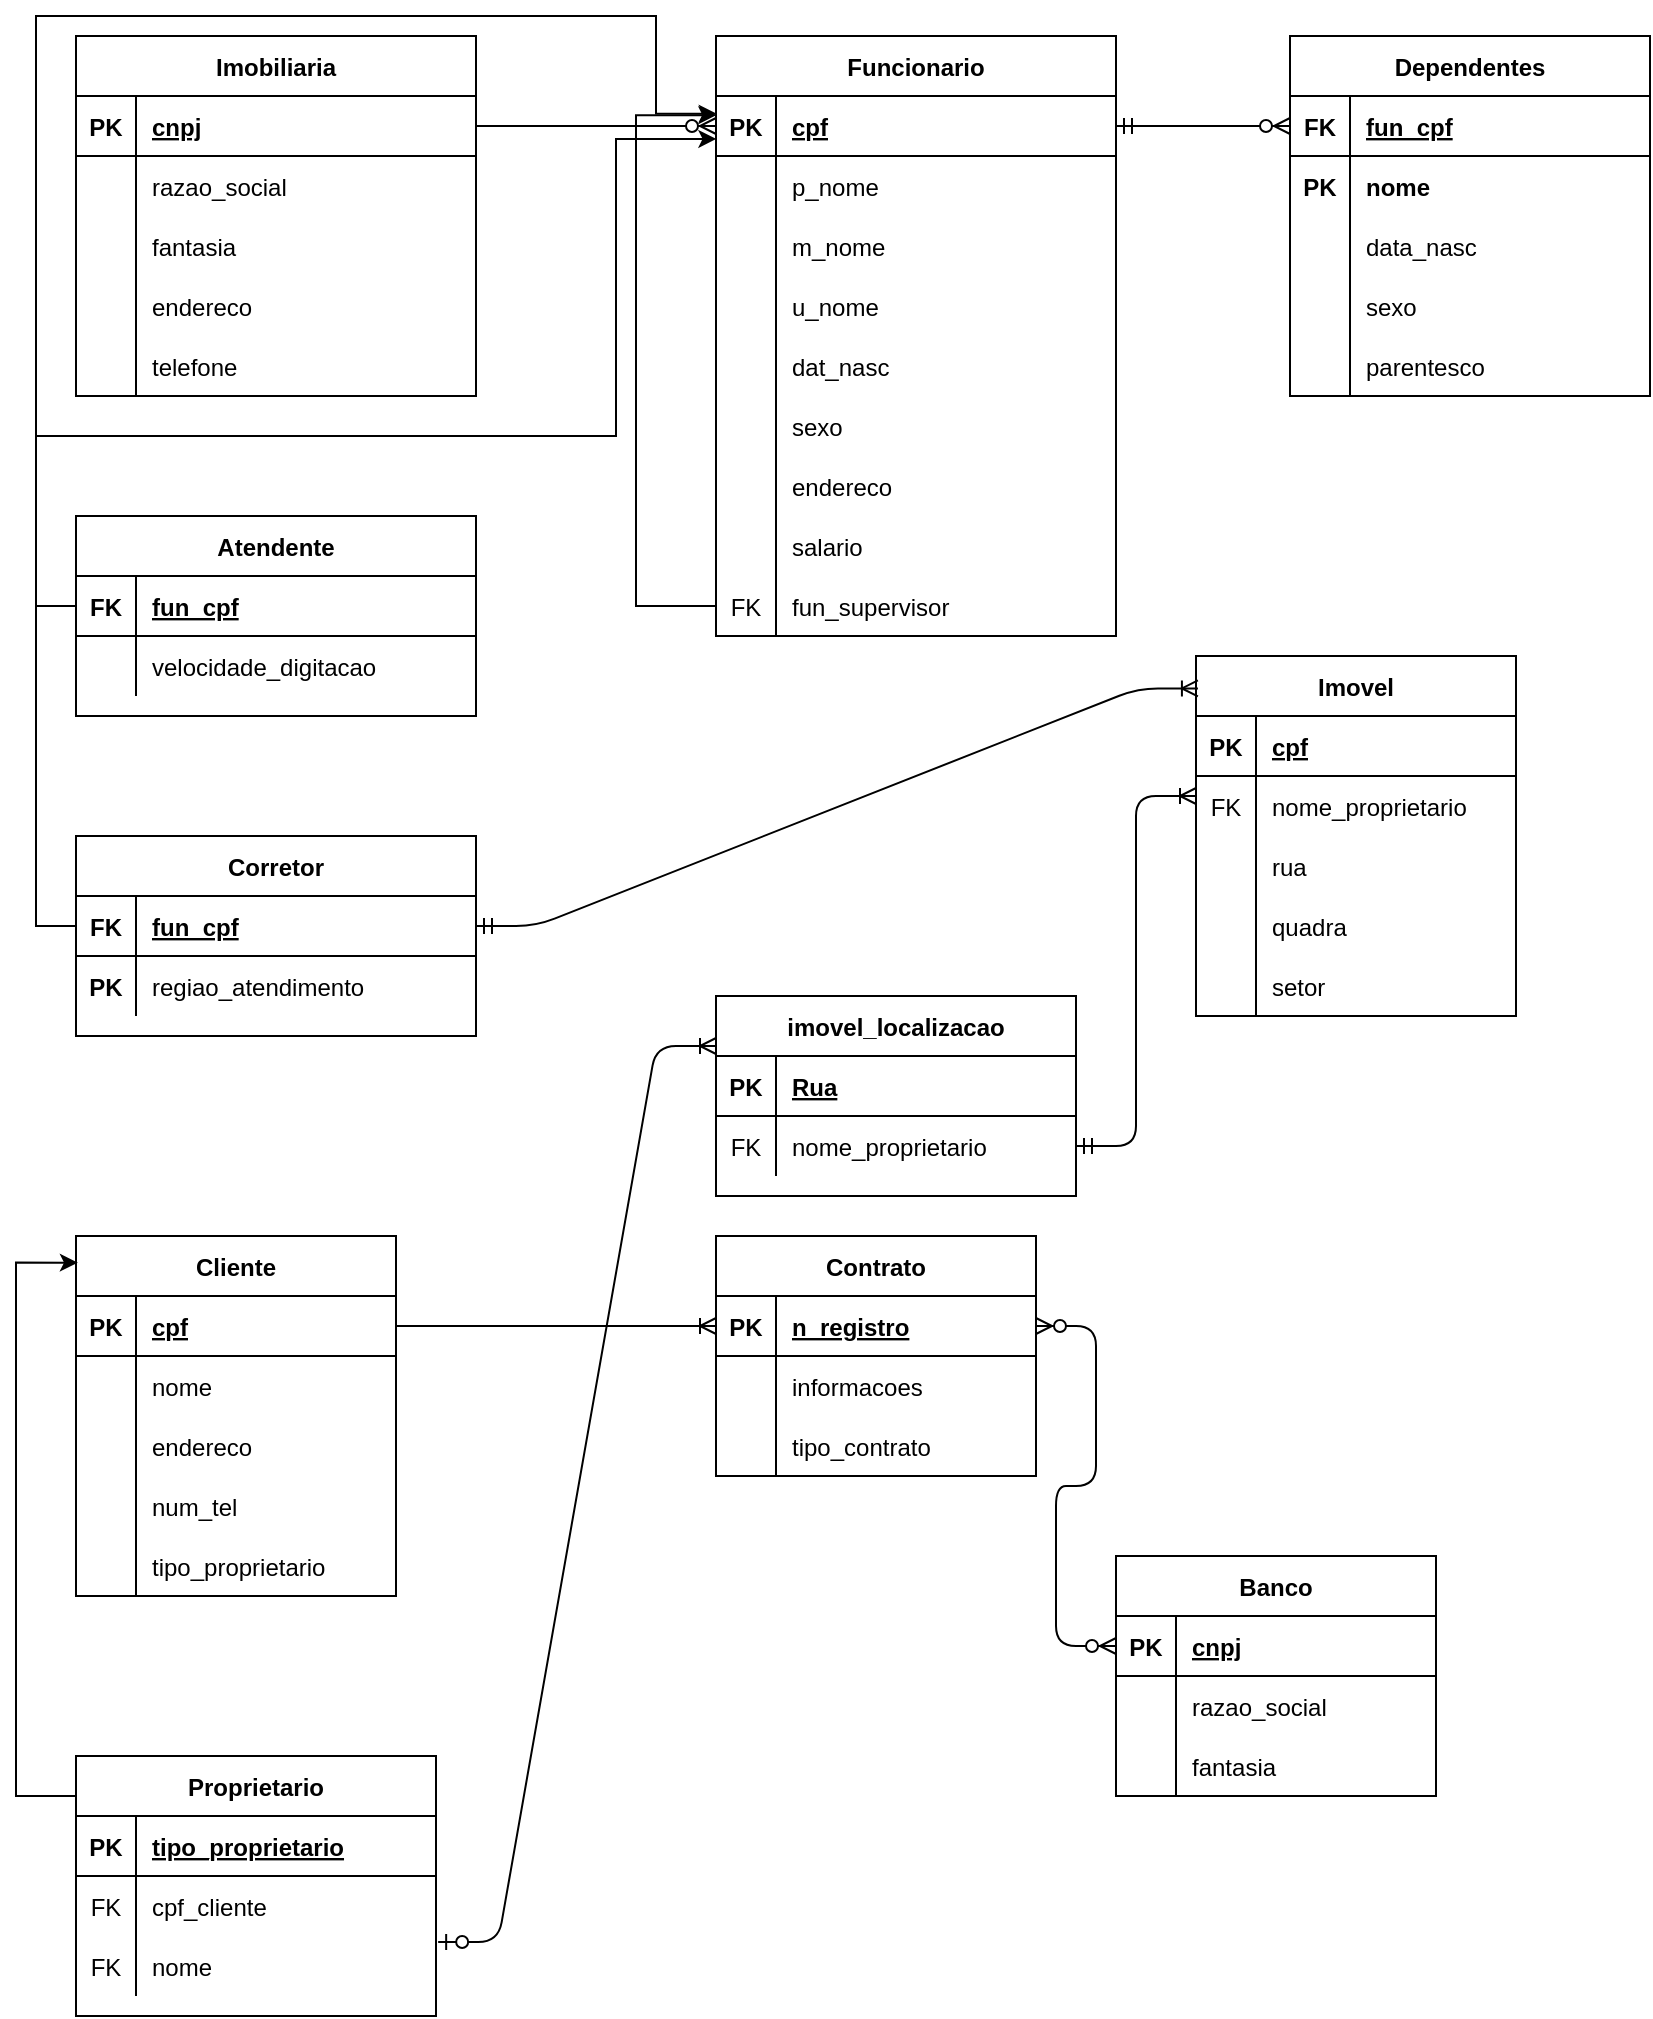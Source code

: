 <mxfile version="13.8.9" type="github">
  <diagram id="jHoQREW-Rwj7mfZAR1TO" name="Page-1">
    <mxGraphModel dx="2072" dy="970" grid="1" gridSize="10" guides="1" tooltips="1" connect="1" arrows="1" fold="1" page="1" pageScale="1" pageWidth="827" pageHeight="1169" math="0" shadow="0">
      <root>
        <mxCell id="0" />
        <mxCell id="1" parent="0" />
        <mxCell id="UJXTose2h4jkovbLVxWG-283" value="" style="edgeStyle=entityRelationEdgeStyle;fontSize=12;html=1;endArrow=ERoneToMany;startArrow=ERmandOne;exitX=1;exitY=0.75;exitDx=0;exitDy=0;" edge="1" parent="1" source="UJXTose2h4jkovbLVxWG-252">
          <mxGeometry width="100" height="100" relative="1" as="geometry">
            <mxPoint x="570" y="650" as="sourcePoint" />
            <mxPoint x="600" y="420" as="targetPoint" />
          </mxGeometry>
        </mxCell>
        <mxCell id="UJXTose2h4jkovbLVxWG-1" value="Imobiliaria" style="shape=table;startSize=30;container=1;collapsible=1;childLayout=tableLayout;fixedRows=1;rowLines=0;fontStyle=1;align=center;resizeLast=1;" vertex="1" parent="1">
          <mxGeometry x="40" y="40" width="200" height="180" as="geometry" />
        </mxCell>
        <mxCell id="UJXTose2h4jkovbLVxWG-2" value="" style="shape=partialRectangle;collapsible=0;dropTarget=0;pointerEvents=0;fillColor=none;top=0;left=0;bottom=1;right=0;points=[[0,0.5],[1,0.5]];portConstraint=eastwest;" vertex="1" parent="UJXTose2h4jkovbLVxWG-1">
          <mxGeometry y="30" width="200" height="30" as="geometry" />
        </mxCell>
        <mxCell id="UJXTose2h4jkovbLVxWG-3" value="PK" style="shape=partialRectangle;connectable=0;fillColor=none;top=0;left=0;bottom=0;right=0;fontStyle=1;overflow=hidden;" vertex="1" parent="UJXTose2h4jkovbLVxWG-2">
          <mxGeometry width="30" height="30" as="geometry" />
        </mxCell>
        <mxCell id="UJXTose2h4jkovbLVxWG-4" value="cnpj" style="shape=partialRectangle;connectable=0;fillColor=none;top=0;left=0;bottom=0;right=0;align=left;spacingLeft=6;fontStyle=5;overflow=hidden;" vertex="1" parent="UJXTose2h4jkovbLVxWG-2">
          <mxGeometry x="30" width="170" height="30" as="geometry" />
        </mxCell>
        <mxCell id="UJXTose2h4jkovbLVxWG-5" value="" style="shape=partialRectangle;collapsible=0;dropTarget=0;pointerEvents=0;fillColor=none;top=0;left=0;bottom=0;right=0;points=[[0,0.5],[1,0.5]];portConstraint=eastwest;" vertex="1" parent="UJXTose2h4jkovbLVxWG-1">
          <mxGeometry y="60" width="200" height="30" as="geometry" />
        </mxCell>
        <mxCell id="UJXTose2h4jkovbLVxWG-6" value="" style="shape=partialRectangle;connectable=0;fillColor=none;top=0;left=0;bottom=0;right=0;editable=1;overflow=hidden;" vertex="1" parent="UJXTose2h4jkovbLVxWG-5">
          <mxGeometry width="30" height="30" as="geometry" />
        </mxCell>
        <mxCell id="UJXTose2h4jkovbLVxWG-7" value="razao_social" style="shape=partialRectangle;connectable=0;fillColor=none;top=0;left=0;bottom=0;right=0;align=left;spacingLeft=6;overflow=hidden;" vertex="1" parent="UJXTose2h4jkovbLVxWG-5">
          <mxGeometry x="30" width="170" height="30" as="geometry" />
        </mxCell>
        <mxCell id="UJXTose2h4jkovbLVxWG-8" value="" style="shape=partialRectangle;collapsible=0;dropTarget=0;pointerEvents=0;fillColor=none;top=0;left=0;bottom=0;right=0;points=[[0,0.5],[1,0.5]];portConstraint=eastwest;" vertex="1" parent="UJXTose2h4jkovbLVxWG-1">
          <mxGeometry y="90" width="200" height="30" as="geometry" />
        </mxCell>
        <mxCell id="UJXTose2h4jkovbLVxWG-9" value="" style="shape=partialRectangle;connectable=0;fillColor=none;top=0;left=0;bottom=0;right=0;editable=1;overflow=hidden;" vertex="1" parent="UJXTose2h4jkovbLVxWG-8">
          <mxGeometry width="30" height="30" as="geometry" />
        </mxCell>
        <mxCell id="UJXTose2h4jkovbLVxWG-10" value="fantasia" style="shape=partialRectangle;connectable=0;fillColor=none;top=0;left=0;bottom=0;right=0;align=left;spacingLeft=6;overflow=hidden;" vertex="1" parent="UJXTose2h4jkovbLVxWG-8">
          <mxGeometry x="30" width="170" height="30" as="geometry" />
        </mxCell>
        <mxCell id="UJXTose2h4jkovbLVxWG-11" value="" style="shape=partialRectangle;collapsible=0;dropTarget=0;pointerEvents=0;fillColor=none;top=0;left=0;bottom=0;right=0;points=[[0,0.5],[1,0.5]];portConstraint=eastwest;" vertex="1" parent="UJXTose2h4jkovbLVxWG-1">
          <mxGeometry y="120" width="200" height="30" as="geometry" />
        </mxCell>
        <mxCell id="UJXTose2h4jkovbLVxWG-12" value="" style="shape=partialRectangle;connectable=0;fillColor=none;top=0;left=0;bottom=0;right=0;editable=1;overflow=hidden;" vertex="1" parent="UJXTose2h4jkovbLVxWG-11">
          <mxGeometry width="30" height="30" as="geometry" />
        </mxCell>
        <mxCell id="UJXTose2h4jkovbLVxWG-13" value="endereco" style="shape=partialRectangle;connectable=0;fillColor=none;top=0;left=0;bottom=0;right=0;align=left;spacingLeft=6;overflow=hidden;" vertex="1" parent="UJXTose2h4jkovbLVxWG-11">
          <mxGeometry x="30" width="170" height="30" as="geometry" />
        </mxCell>
        <mxCell id="UJXTose2h4jkovbLVxWG-15" value="" style="shape=partialRectangle;collapsible=0;dropTarget=0;pointerEvents=0;fillColor=none;top=0;left=0;bottom=0;right=0;points=[[0,0.5],[1,0.5]];portConstraint=eastwest;" vertex="1" parent="UJXTose2h4jkovbLVxWG-1">
          <mxGeometry y="150" width="200" height="30" as="geometry" />
        </mxCell>
        <mxCell id="UJXTose2h4jkovbLVxWG-16" value="" style="shape=partialRectangle;connectable=0;fillColor=none;top=0;left=0;bottom=0;right=0;editable=1;overflow=hidden;" vertex="1" parent="UJXTose2h4jkovbLVxWG-15">
          <mxGeometry width="30" height="30" as="geometry" />
        </mxCell>
        <mxCell id="UJXTose2h4jkovbLVxWG-17" value="telefone" style="shape=partialRectangle;connectable=0;fillColor=none;top=0;left=0;bottom=0;right=0;align=left;spacingLeft=6;overflow=hidden;" vertex="1" parent="UJXTose2h4jkovbLVxWG-15">
          <mxGeometry x="30" width="170" height="30" as="geometry" />
        </mxCell>
        <mxCell id="UJXTose2h4jkovbLVxWG-18" value="Funcionario" style="shape=table;startSize=30;container=1;collapsible=1;childLayout=tableLayout;fixedRows=1;rowLines=0;fontStyle=1;align=center;resizeLast=1;" vertex="1" parent="1">
          <mxGeometry x="360" y="40" width="200" height="300" as="geometry" />
        </mxCell>
        <mxCell id="UJXTose2h4jkovbLVxWG-19" value="" style="shape=partialRectangle;collapsible=0;dropTarget=0;pointerEvents=0;fillColor=none;top=0;left=0;bottom=1;right=0;points=[[0,0.5],[1,0.5]];portConstraint=eastwest;" vertex="1" parent="UJXTose2h4jkovbLVxWG-18">
          <mxGeometry y="30" width="200" height="30" as="geometry" />
        </mxCell>
        <mxCell id="UJXTose2h4jkovbLVxWG-20" value="PK" style="shape=partialRectangle;connectable=0;fillColor=none;top=0;left=0;bottom=0;right=0;fontStyle=1;overflow=hidden;" vertex="1" parent="UJXTose2h4jkovbLVxWG-19">
          <mxGeometry width="30" height="30" as="geometry" />
        </mxCell>
        <mxCell id="UJXTose2h4jkovbLVxWG-21" value="cpf" style="shape=partialRectangle;connectable=0;fillColor=none;top=0;left=0;bottom=0;right=0;align=left;spacingLeft=6;fontStyle=5;overflow=hidden;" vertex="1" parent="UJXTose2h4jkovbLVxWG-19">
          <mxGeometry x="30" width="170" height="30" as="geometry" />
        </mxCell>
        <mxCell id="UJXTose2h4jkovbLVxWG-22" value="" style="shape=partialRectangle;collapsible=0;dropTarget=0;pointerEvents=0;fillColor=none;top=0;left=0;bottom=0;right=0;points=[[0,0.5],[1,0.5]];portConstraint=eastwest;" vertex="1" parent="UJXTose2h4jkovbLVxWG-18">
          <mxGeometry y="60" width="200" height="30" as="geometry" />
        </mxCell>
        <mxCell id="UJXTose2h4jkovbLVxWG-23" value="" style="shape=partialRectangle;connectable=0;fillColor=none;top=0;left=0;bottom=0;right=0;editable=1;overflow=hidden;" vertex="1" parent="UJXTose2h4jkovbLVxWG-22">
          <mxGeometry width="30" height="30" as="geometry" />
        </mxCell>
        <mxCell id="UJXTose2h4jkovbLVxWG-24" value="p_nome" style="shape=partialRectangle;connectable=0;fillColor=none;top=0;left=0;bottom=0;right=0;align=left;spacingLeft=6;overflow=hidden;" vertex="1" parent="UJXTose2h4jkovbLVxWG-22">
          <mxGeometry x="30" width="170" height="30" as="geometry" />
        </mxCell>
        <mxCell id="UJXTose2h4jkovbLVxWG-25" value="" style="shape=partialRectangle;collapsible=0;dropTarget=0;pointerEvents=0;fillColor=none;top=0;left=0;bottom=0;right=0;points=[[0,0.5],[1,0.5]];portConstraint=eastwest;" vertex="1" parent="UJXTose2h4jkovbLVxWG-18">
          <mxGeometry y="90" width="200" height="30" as="geometry" />
        </mxCell>
        <mxCell id="UJXTose2h4jkovbLVxWG-26" value="" style="shape=partialRectangle;connectable=0;fillColor=none;top=0;left=0;bottom=0;right=0;editable=1;overflow=hidden;" vertex="1" parent="UJXTose2h4jkovbLVxWG-25">
          <mxGeometry width="30" height="30" as="geometry" />
        </mxCell>
        <mxCell id="UJXTose2h4jkovbLVxWG-27" value="m_nome" style="shape=partialRectangle;connectable=0;fillColor=none;top=0;left=0;bottom=0;right=0;align=left;spacingLeft=6;overflow=hidden;" vertex="1" parent="UJXTose2h4jkovbLVxWG-25">
          <mxGeometry x="30" width="170" height="30" as="geometry" />
        </mxCell>
        <mxCell id="UJXTose2h4jkovbLVxWG-28" value="" style="shape=partialRectangle;collapsible=0;dropTarget=0;pointerEvents=0;fillColor=none;top=0;left=0;bottom=0;right=0;points=[[0,0.5],[1,0.5]];portConstraint=eastwest;" vertex="1" parent="UJXTose2h4jkovbLVxWG-18">
          <mxGeometry y="120" width="200" height="30" as="geometry" />
        </mxCell>
        <mxCell id="UJXTose2h4jkovbLVxWG-29" value="" style="shape=partialRectangle;connectable=0;fillColor=none;top=0;left=0;bottom=0;right=0;editable=1;overflow=hidden;" vertex="1" parent="UJXTose2h4jkovbLVxWG-28">
          <mxGeometry width="30" height="30" as="geometry" />
        </mxCell>
        <mxCell id="UJXTose2h4jkovbLVxWG-30" value="u_nome" style="shape=partialRectangle;connectable=0;fillColor=none;top=0;left=0;bottom=0;right=0;align=left;spacingLeft=6;overflow=hidden;" vertex="1" parent="UJXTose2h4jkovbLVxWG-28">
          <mxGeometry x="30" width="170" height="30" as="geometry" />
        </mxCell>
        <mxCell id="UJXTose2h4jkovbLVxWG-31" value="" style="shape=partialRectangle;collapsible=0;dropTarget=0;pointerEvents=0;fillColor=none;top=0;left=0;bottom=0;right=0;points=[[0,0.5],[1,0.5]];portConstraint=eastwest;" vertex="1" parent="UJXTose2h4jkovbLVxWG-18">
          <mxGeometry y="150" width="200" height="30" as="geometry" />
        </mxCell>
        <mxCell id="UJXTose2h4jkovbLVxWG-32" value="" style="shape=partialRectangle;connectable=0;fillColor=none;top=0;left=0;bottom=0;right=0;editable=1;overflow=hidden;" vertex="1" parent="UJXTose2h4jkovbLVxWG-31">
          <mxGeometry width="30" height="30" as="geometry" />
        </mxCell>
        <mxCell id="UJXTose2h4jkovbLVxWG-33" value="dat_nasc" style="shape=partialRectangle;connectable=0;fillColor=none;top=0;left=0;bottom=0;right=0;align=left;spacingLeft=6;overflow=hidden;" vertex="1" parent="UJXTose2h4jkovbLVxWG-31">
          <mxGeometry x="30" width="170" height="30" as="geometry" />
        </mxCell>
        <mxCell id="UJXTose2h4jkovbLVxWG-34" value="" style="shape=partialRectangle;collapsible=0;dropTarget=0;pointerEvents=0;fillColor=none;top=0;left=0;bottom=0;right=0;points=[[0,0.5],[1,0.5]];portConstraint=eastwest;" vertex="1" parent="UJXTose2h4jkovbLVxWG-18">
          <mxGeometry y="180" width="200" height="30" as="geometry" />
        </mxCell>
        <mxCell id="UJXTose2h4jkovbLVxWG-35" value="" style="shape=partialRectangle;connectable=0;fillColor=none;top=0;left=0;bottom=0;right=0;editable=1;overflow=hidden;" vertex="1" parent="UJXTose2h4jkovbLVxWG-34">
          <mxGeometry width="30" height="30" as="geometry" />
        </mxCell>
        <mxCell id="UJXTose2h4jkovbLVxWG-36" value="sexo" style="shape=partialRectangle;connectable=0;fillColor=none;top=0;left=0;bottom=0;right=0;align=left;spacingLeft=6;overflow=hidden;" vertex="1" parent="UJXTose2h4jkovbLVxWG-34">
          <mxGeometry x="30" width="170" height="30" as="geometry" />
        </mxCell>
        <mxCell id="UJXTose2h4jkovbLVxWG-37" value="" style="shape=partialRectangle;collapsible=0;dropTarget=0;pointerEvents=0;fillColor=none;top=0;left=0;bottom=0;right=0;points=[[0,0.5],[1,0.5]];portConstraint=eastwest;" vertex="1" parent="UJXTose2h4jkovbLVxWG-18">
          <mxGeometry y="210" width="200" height="30" as="geometry" />
        </mxCell>
        <mxCell id="UJXTose2h4jkovbLVxWG-38" value="" style="shape=partialRectangle;connectable=0;fillColor=none;top=0;left=0;bottom=0;right=0;editable=1;overflow=hidden;" vertex="1" parent="UJXTose2h4jkovbLVxWG-37">
          <mxGeometry width="30" height="30" as="geometry" />
        </mxCell>
        <mxCell id="UJXTose2h4jkovbLVxWG-39" value="endereco" style="shape=partialRectangle;connectable=0;fillColor=none;top=0;left=0;bottom=0;right=0;align=left;spacingLeft=6;overflow=hidden;" vertex="1" parent="UJXTose2h4jkovbLVxWG-37">
          <mxGeometry x="30" width="170" height="30" as="geometry" />
        </mxCell>
        <mxCell id="UJXTose2h4jkovbLVxWG-40" value="" style="shape=partialRectangle;collapsible=0;dropTarget=0;pointerEvents=0;fillColor=none;top=0;left=0;bottom=0;right=0;points=[[0,0.5],[1,0.5]];portConstraint=eastwest;" vertex="1" parent="UJXTose2h4jkovbLVxWG-18">
          <mxGeometry y="240" width="200" height="30" as="geometry" />
        </mxCell>
        <mxCell id="UJXTose2h4jkovbLVxWG-41" value="" style="shape=partialRectangle;connectable=0;fillColor=none;top=0;left=0;bottom=0;right=0;editable=1;overflow=hidden;" vertex="1" parent="UJXTose2h4jkovbLVxWG-40">
          <mxGeometry width="30" height="30" as="geometry" />
        </mxCell>
        <mxCell id="UJXTose2h4jkovbLVxWG-42" value="salario" style="shape=partialRectangle;connectable=0;fillColor=none;top=0;left=0;bottom=0;right=0;align=left;spacingLeft=6;overflow=hidden;" vertex="1" parent="UJXTose2h4jkovbLVxWG-40">
          <mxGeometry x="30" width="170" height="30" as="geometry" />
        </mxCell>
        <mxCell id="UJXTose2h4jkovbLVxWG-43" value="" style="shape=partialRectangle;collapsible=0;dropTarget=0;pointerEvents=0;fillColor=none;top=0;left=0;bottom=0;right=0;points=[[0,0.5],[1,0.5]];portConstraint=eastwest;" vertex="1" parent="UJXTose2h4jkovbLVxWG-18">
          <mxGeometry y="270" width="200" height="30" as="geometry" />
        </mxCell>
        <mxCell id="UJXTose2h4jkovbLVxWG-44" value="FK" style="shape=partialRectangle;connectable=0;fillColor=none;top=0;left=0;bottom=0;right=0;editable=1;overflow=hidden;fontStyle=0" vertex="1" parent="UJXTose2h4jkovbLVxWG-43">
          <mxGeometry width="30" height="30" as="geometry" />
        </mxCell>
        <mxCell id="UJXTose2h4jkovbLVxWG-45" value="fun_supervisor" style="shape=partialRectangle;connectable=0;fillColor=none;top=0;left=0;bottom=0;right=0;align=left;spacingLeft=6;overflow=hidden;" vertex="1" parent="UJXTose2h4jkovbLVxWG-43">
          <mxGeometry x="30" width="170" height="30" as="geometry" />
        </mxCell>
        <mxCell id="UJXTose2h4jkovbLVxWG-208" style="edgeStyle=orthogonalEdgeStyle;rounded=0;orthogonalLoop=1;jettySize=auto;html=1;exitX=0;exitY=0.5;exitDx=0;exitDy=0;entryX=0.001;entryY=0.32;entryDx=0;entryDy=0;entryPerimeter=0;" edge="1" parent="UJXTose2h4jkovbLVxWG-18" source="UJXTose2h4jkovbLVxWG-43" target="UJXTose2h4jkovbLVxWG-19">
          <mxGeometry relative="1" as="geometry">
            <mxPoint x="-40" y="40" as="targetPoint" />
            <Array as="points">
              <mxPoint x="-40" y="285" />
              <mxPoint x="-40" y="40" />
            </Array>
          </mxGeometry>
        </mxCell>
        <mxCell id="UJXTose2h4jkovbLVxWG-64" value="Dependentes" style="shape=table;startSize=30;container=1;collapsible=1;childLayout=tableLayout;fixedRows=1;rowLines=0;fontStyle=1;align=center;resizeLast=1;" vertex="1" parent="1">
          <mxGeometry x="647" y="40" width="180" height="180" as="geometry" />
        </mxCell>
        <mxCell id="UJXTose2h4jkovbLVxWG-65" value="" style="shape=partialRectangle;collapsible=0;dropTarget=0;pointerEvents=0;fillColor=none;top=0;left=0;bottom=1;right=0;points=[[0,0.5],[1,0.5]];portConstraint=eastwest;" vertex="1" parent="UJXTose2h4jkovbLVxWG-64">
          <mxGeometry y="30" width="180" height="30" as="geometry" />
        </mxCell>
        <mxCell id="UJXTose2h4jkovbLVxWG-66" value="FK" style="shape=partialRectangle;connectable=0;fillColor=none;top=0;left=0;bottom=0;right=0;fontStyle=1;overflow=hidden;" vertex="1" parent="UJXTose2h4jkovbLVxWG-65">
          <mxGeometry width="30" height="30" as="geometry" />
        </mxCell>
        <mxCell id="UJXTose2h4jkovbLVxWG-67" value="fun_cpf" style="shape=partialRectangle;connectable=0;fillColor=none;top=0;left=0;bottom=0;right=0;align=left;spacingLeft=6;fontStyle=5;overflow=hidden;" vertex="1" parent="UJXTose2h4jkovbLVxWG-65">
          <mxGeometry x="30" width="150" height="30" as="geometry" />
        </mxCell>
        <mxCell id="UJXTose2h4jkovbLVxWG-68" value="" style="shape=partialRectangle;collapsible=0;dropTarget=0;pointerEvents=0;fillColor=none;top=0;left=0;bottom=0;right=0;points=[[0,0.5],[1,0.5]];portConstraint=eastwest;" vertex="1" parent="UJXTose2h4jkovbLVxWG-64">
          <mxGeometry y="60" width="180" height="30" as="geometry" />
        </mxCell>
        <mxCell id="UJXTose2h4jkovbLVxWG-69" value="PK" style="shape=partialRectangle;connectable=0;fillColor=none;top=0;left=0;bottom=0;right=0;editable=1;overflow=hidden;fontStyle=1" vertex="1" parent="UJXTose2h4jkovbLVxWG-68">
          <mxGeometry width="30" height="30" as="geometry" />
        </mxCell>
        <mxCell id="UJXTose2h4jkovbLVxWG-70" value="nome" style="shape=partialRectangle;connectable=0;fillColor=none;top=0;left=0;bottom=0;right=0;align=left;spacingLeft=6;overflow=hidden;fontStyle=1" vertex="1" parent="UJXTose2h4jkovbLVxWG-68">
          <mxGeometry x="30" width="150" height="30" as="geometry" />
        </mxCell>
        <mxCell id="UJXTose2h4jkovbLVxWG-71" value="" style="shape=partialRectangle;collapsible=0;dropTarget=0;pointerEvents=0;fillColor=none;top=0;left=0;bottom=0;right=0;points=[[0,0.5],[1,0.5]];portConstraint=eastwest;" vertex="1" parent="UJXTose2h4jkovbLVxWG-64">
          <mxGeometry y="90" width="180" height="30" as="geometry" />
        </mxCell>
        <mxCell id="UJXTose2h4jkovbLVxWG-72" value="" style="shape=partialRectangle;connectable=0;fillColor=none;top=0;left=0;bottom=0;right=0;editable=1;overflow=hidden;" vertex="1" parent="UJXTose2h4jkovbLVxWG-71">
          <mxGeometry width="30" height="30" as="geometry" />
        </mxCell>
        <mxCell id="UJXTose2h4jkovbLVxWG-73" value="data_nasc" style="shape=partialRectangle;connectable=0;fillColor=none;top=0;left=0;bottom=0;right=0;align=left;spacingLeft=6;overflow=hidden;" vertex="1" parent="UJXTose2h4jkovbLVxWG-71">
          <mxGeometry x="30" width="150" height="30" as="geometry" />
        </mxCell>
        <mxCell id="UJXTose2h4jkovbLVxWG-74" value="" style="shape=partialRectangle;collapsible=0;dropTarget=0;pointerEvents=0;fillColor=none;top=0;left=0;bottom=0;right=0;points=[[0,0.5],[1,0.5]];portConstraint=eastwest;" vertex="1" parent="UJXTose2h4jkovbLVxWG-64">
          <mxGeometry y="120" width="180" height="30" as="geometry" />
        </mxCell>
        <mxCell id="UJXTose2h4jkovbLVxWG-75" value="" style="shape=partialRectangle;connectable=0;fillColor=none;top=0;left=0;bottom=0;right=0;editable=1;overflow=hidden;" vertex="1" parent="UJXTose2h4jkovbLVxWG-74">
          <mxGeometry width="30" height="30" as="geometry" />
        </mxCell>
        <mxCell id="UJXTose2h4jkovbLVxWG-76" value="sexo" style="shape=partialRectangle;connectable=0;fillColor=none;top=0;left=0;bottom=0;right=0;align=left;spacingLeft=6;overflow=hidden;" vertex="1" parent="UJXTose2h4jkovbLVxWG-74">
          <mxGeometry x="30" width="150" height="30" as="geometry" />
        </mxCell>
        <mxCell id="UJXTose2h4jkovbLVxWG-77" value="" style="shape=partialRectangle;collapsible=0;dropTarget=0;pointerEvents=0;fillColor=none;top=0;left=0;bottom=0;right=0;points=[[0,0.5],[1,0.5]];portConstraint=eastwest;" vertex="1" parent="UJXTose2h4jkovbLVxWG-64">
          <mxGeometry y="150" width="180" height="30" as="geometry" />
        </mxCell>
        <mxCell id="UJXTose2h4jkovbLVxWG-78" value="" style="shape=partialRectangle;connectable=0;fillColor=none;top=0;left=0;bottom=0;right=0;editable=1;overflow=hidden;" vertex="1" parent="UJXTose2h4jkovbLVxWG-77">
          <mxGeometry width="30" height="30" as="geometry" />
        </mxCell>
        <mxCell id="UJXTose2h4jkovbLVxWG-79" value="parentesco" style="shape=partialRectangle;connectable=0;fillColor=none;top=0;left=0;bottom=0;right=0;align=left;spacingLeft=6;overflow=hidden;" vertex="1" parent="UJXTose2h4jkovbLVxWG-77">
          <mxGeometry x="30" width="150" height="30" as="geometry" />
        </mxCell>
        <mxCell id="UJXTose2h4jkovbLVxWG-105" value="Cliente" style="shape=table;startSize=30;container=1;collapsible=1;childLayout=tableLayout;fixedRows=1;rowLines=0;fontStyle=1;align=center;resizeLast=1;" vertex="1" parent="1">
          <mxGeometry x="40" y="640" width="160" height="180" as="geometry" />
        </mxCell>
        <mxCell id="UJXTose2h4jkovbLVxWG-106" value="" style="shape=partialRectangle;collapsible=0;dropTarget=0;pointerEvents=0;fillColor=none;top=0;left=0;bottom=1;right=0;points=[[0,0.5],[1,0.5]];portConstraint=eastwest;" vertex="1" parent="UJXTose2h4jkovbLVxWG-105">
          <mxGeometry y="30" width="160" height="30" as="geometry" />
        </mxCell>
        <mxCell id="UJXTose2h4jkovbLVxWG-107" value="PK" style="shape=partialRectangle;connectable=0;fillColor=none;top=0;left=0;bottom=0;right=0;fontStyle=1;overflow=hidden;" vertex="1" parent="UJXTose2h4jkovbLVxWG-106">
          <mxGeometry width="30" height="30" as="geometry" />
        </mxCell>
        <mxCell id="UJXTose2h4jkovbLVxWG-108" value="cpf" style="shape=partialRectangle;connectable=0;fillColor=none;top=0;left=0;bottom=0;right=0;align=left;spacingLeft=6;fontStyle=5;overflow=hidden;" vertex="1" parent="UJXTose2h4jkovbLVxWG-106">
          <mxGeometry x="30" width="130" height="30" as="geometry" />
        </mxCell>
        <mxCell id="UJXTose2h4jkovbLVxWG-109" value="" style="shape=partialRectangle;collapsible=0;dropTarget=0;pointerEvents=0;fillColor=none;top=0;left=0;bottom=0;right=0;points=[[0,0.5],[1,0.5]];portConstraint=eastwest;" vertex="1" parent="UJXTose2h4jkovbLVxWG-105">
          <mxGeometry y="60" width="160" height="30" as="geometry" />
        </mxCell>
        <mxCell id="UJXTose2h4jkovbLVxWG-110" value="" style="shape=partialRectangle;connectable=0;fillColor=none;top=0;left=0;bottom=0;right=0;editable=1;overflow=hidden;" vertex="1" parent="UJXTose2h4jkovbLVxWG-109">
          <mxGeometry width="30" height="30" as="geometry" />
        </mxCell>
        <mxCell id="UJXTose2h4jkovbLVxWG-111" value="nome" style="shape=partialRectangle;connectable=0;fillColor=none;top=0;left=0;bottom=0;right=0;align=left;spacingLeft=6;overflow=hidden;" vertex="1" parent="UJXTose2h4jkovbLVxWG-109">
          <mxGeometry x="30" width="130" height="30" as="geometry" />
        </mxCell>
        <mxCell id="UJXTose2h4jkovbLVxWG-112" value="" style="shape=partialRectangle;collapsible=0;dropTarget=0;pointerEvents=0;fillColor=none;top=0;left=0;bottom=0;right=0;points=[[0,0.5],[1,0.5]];portConstraint=eastwest;" vertex="1" parent="UJXTose2h4jkovbLVxWG-105">
          <mxGeometry y="90" width="160" height="30" as="geometry" />
        </mxCell>
        <mxCell id="UJXTose2h4jkovbLVxWG-113" value="" style="shape=partialRectangle;connectable=0;fillColor=none;top=0;left=0;bottom=0;right=0;editable=1;overflow=hidden;" vertex="1" parent="UJXTose2h4jkovbLVxWG-112">
          <mxGeometry width="30" height="30" as="geometry" />
        </mxCell>
        <mxCell id="UJXTose2h4jkovbLVxWG-114" value="endereco" style="shape=partialRectangle;connectable=0;fillColor=none;top=0;left=0;bottom=0;right=0;align=left;spacingLeft=6;overflow=hidden;" vertex="1" parent="UJXTose2h4jkovbLVxWG-112">
          <mxGeometry x="30" width="130" height="30" as="geometry" />
        </mxCell>
        <mxCell id="UJXTose2h4jkovbLVxWG-115" value="" style="shape=partialRectangle;collapsible=0;dropTarget=0;pointerEvents=0;fillColor=none;top=0;left=0;bottom=0;right=0;points=[[0,0.5],[1,0.5]];portConstraint=eastwest;" vertex="1" parent="UJXTose2h4jkovbLVxWG-105">
          <mxGeometry y="120" width="160" height="30" as="geometry" />
        </mxCell>
        <mxCell id="UJXTose2h4jkovbLVxWG-116" value="" style="shape=partialRectangle;connectable=0;fillColor=none;top=0;left=0;bottom=0;right=0;editable=1;overflow=hidden;" vertex="1" parent="UJXTose2h4jkovbLVxWG-115">
          <mxGeometry width="30" height="30" as="geometry" />
        </mxCell>
        <mxCell id="UJXTose2h4jkovbLVxWG-117" value="num_tel" style="shape=partialRectangle;connectable=0;fillColor=none;top=0;left=0;bottom=0;right=0;align=left;spacingLeft=6;overflow=hidden;" vertex="1" parent="UJXTose2h4jkovbLVxWG-115">
          <mxGeometry x="30" width="130" height="30" as="geometry" />
        </mxCell>
        <mxCell id="UJXTose2h4jkovbLVxWG-118" value="" style="shape=partialRectangle;collapsible=0;dropTarget=0;pointerEvents=0;fillColor=none;top=0;left=0;bottom=0;right=0;points=[[0,0.5],[1,0.5]];portConstraint=eastwest;" vertex="1" parent="UJXTose2h4jkovbLVxWG-105">
          <mxGeometry y="150" width="160" height="30" as="geometry" />
        </mxCell>
        <mxCell id="UJXTose2h4jkovbLVxWG-119" value="" style="shape=partialRectangle;connectable=0;fillColor=none;top=0;left=0;bottom=0;right=0;editable=1;overflow=hidden;" vertex="1" parent="UJXTose2h4jkovbLVxWG-118">
          <mxGeometry width="30" height="30" as="geometry" />
        </mxCell>
        <mxCell id="UJXTose2h4jkovbLVxWG-120" value="tipo_proprietario" style="shape=partialRectangle;connectable=0;fillColor=none;top=0;left=0;bottom=0;right=0;align=left;spacingLeft=6;overflow=hidden;" vertex="1" parent="UJXTose2h4jkovbLVxWG-118">
          <mxGeometry x="30" width="130" height="30" as="geometry" />
        </mxCell>
        <mxCell id="UJXTose2h4jkovbLVxWG-151" value="Contrato" style="shape=table;startSize=30;container=1;collapsible=1;childLayout=tableLayout;fixedRows=1;rowLines=0;fontStyle=1;align=center;resizeLast=1;" vertex="1" parent="1">
          <mxGeometry x="360" y="640" width="160" height="120" as="geometry" />
        </mxCell>
        <mxCell id="UJXTose2h4jkovbLVxWG-152" value="" style="shape=partialRectangle;collapsible=0;dropTarget=0;pointerEvents=0;fillColor=none;top=0;left=0;bottom=1;right=0;points=[[0,0.5],[1,0.5]];portConstraint=eastwest;" vertex="1" parent="UJXTose2h4jkovbLVxWG-151">
          <mxGeometry y="30" width="160" height="30" as="geometry" />
        </mxCell>
        <mxCell id="UJXTose2h4jkovbLVxWG-153" value="PK" style="shape=partialRectangle;connectable=0;fillColor=none;top=0;left=0;bottom=0;right=0;fontStyle=1;overflow=hidden;" vertex="1" parent="UJXTose2h4jkovbLVxWG-152">
          <mxGeometry width="30" height="30" as="geometry" />
        </mxCell>
        <mxCell id="UJXTose2h4jkovbLVxWG-154" value="n_registro" style="shape=partialRectangle;connectable=0;fillColor=none;top=0;left=0;bottom=0;right=0;align=left;spacingLeft=6;fontStyle=5;overflow=hidden;" vertex="1" parent="UJXTose2h4jkovbLVxWG-152">
          <mxGeometry x="30" width="130" height="30" as="geometry" />
        </mxCell>
        <mxCell id="UJXTose2h4jkovbLVxWG-155" value="" style="shape=partialRectangle;collapsible=0;dropTarget=0;pointerEvents=0;fillColor=none;top=0;left=0;bottom=0;right=0;points=[[0,0.5],[1,0.5]];portConstraint=eastwest;" vertex="1" parent="UJXTose2h4jkovbLVxWG-151">
          <mxGeometry y="60" width="160" height="30" as="geometry" />
        </mxCell>
        <mxCell id="UJXTose2h4jkovbLVxWG-156" value="" style="shape=partialRectangle;connectable=0;fillColor=none;top=0;left=0;bottom=0;right=0;editable=1;overflow=hidden;" vertex="1" parent="UJXTose2h4jkovbLVxWG-155">
          <mxGeometry width="30" height="30" as="geometry" />
        </mxCell>
        <mxCell id="UJXTose2h4jkovbLVxWG-157" value="informacoes" style="shape=partialRectangle;connectable=0;fillColor=none;top=0;left=0;bottom=0;right=0;align=left;spacingLeft=6;overflow=hidden;" vertex="1" parent="UJXTose2h4jkovbLVxWG-155">
          <mxGeometry x="30" width="130" height="30" as="geometry" />
        </mxCell>
        <mxCell id="UJXTose2h4jkovbLVxWG-158" value="" style="shape=partialRectangle;collapsible=0;dropTarget=0;pointerEvents=0;fillColor=none;top=0;left=0;bottom=0;right=0;points=[[0,0.5],[1,0.5]];portConstraint=eastwest;" vertex="1" parent="UJXTose2h4jkovbLVxWG-151">
          <mxGeometry y="90" width="160" height="30" as="geometry" />
        </mxCell>
        <mxCell id="UJXTose2h4jkovbLVxWG-159" value="" style="shape=partialRectangle;connectable=0;fillColor=none;top=0;left=0;bottom=0;right=0;editable=1;overflow=hidden;" vertex="1" parent="UJXTose2h4jkovbLVxWG-158">
          <mxGeometry width="30" height="30" as="geometry" />
        </mxCell>
        <mxCell id="UJXTose2h4jkovbLVxWG-160" value="tipo_contrato" style="shape=partialRectangle;connectable=0;fillColor=none;top=0;left=0;bottom=0;right=0;align=left;spacingLeft=6;overflow=hidden;" vertex="1" parent="UJXTose2h4jkovbLVxWG-158">
          <mxGeometry x="30" width="130" height="30" as="geometry" />
        </mxCell>
        <mxCell id="UJXTose2h4jkovbLVxWG-167" value="Banco" style="shape=table;startSize=30;container=1;collapsible=1;childLayout=tableLayout;fixedRows=1;rowLines=0;fontStyle=1;align=center;resizeLast=1;" vertex="1" parent="1">
          <mxGeometry x="560" y="800" width="160" height="120" as="geometry" />
        </mxCell>
        <mxCell id="UJXTose2h4jkovbLVxWG-168" value="" style="shape=partialRectangle;collapsible=0;dropTarget=0;pointerEvents=0;fillColor=none;top=0;left=0;bottom=1;right=0;points=[[0,0.5],[1,0.5]];portConstraint=eastwest;" vertex="1" parent="UJXTose2h4jkovbLVxWG-167">
          <mxGeometry y="30" width="160" height="30" as="geometry" />
        </mxCell>
        <mxCell id="UJXTose2h4jkovbLVxWG-169" value="PK" style="shape=partialRectangle;connectable=0;fillColor=none;top=0;left=0;bottom=0;right=0;fontStyle=1;overflow=hidden;" vertex="1" parent="UJXTose2h4jkovbLVxWG-168">
          <mxGeometry width="30" height="30" as="geometry" />
        </mxCell>
        <mxCell id="UJXTose2h4jkovbLVxWG-170" value="cnpj" style="shape=partialRectangle;connectable=0;fillColor=none;top=0;left=0;bottom=0;right=0;align=left;spacingLeft=6;fontStyle=5;overflow=hidden;" vertex="1" parent="UJXTose2h4jkovbLVxWG-168">
          <mxGeometry x="30" width="130" height="30" as="geometry" />
        </mxCell>
        <mxCell id="UJXTose2h4jkovbLVxWG-171" value="" style="shape=partialRectangle;collapsible=0;dropTarget=0;pointerEvents=0;fillColor=none;top=0;left=0;bottom=0;right=0;points=[[0,0.5],[1,0.5]];portConstraint=eastwest;" vertex="1" parent="UJXTose2h4jkovbLVxWG-167">
          <mxGeometry y="60" width="160" height="30" as="geometry" />
        </mxCell>
        <mxCell id="UJXTose2h4jkovbLVxWG-172" value="" style="shape=partialRectangle;connectable=0;fillColor=none;top=0;left=0;bottom=0;right=0;editable=1;overflow=hidden;" vertex="1" parent="UJXTose2h4jkovbLVxWG-171">
          <mxGeometry width="30" height="30" as="geometry" />
        </mxCell>
        <mxCell id="UJXTose2h4jkovbLVxWG-173" value="razao_social" style="shape=partialRectangle;connectable=0;fillColor=none;top=0;left=0;bottom=0;right=0;align=left;spacingLeft=6;overflow=hidden;" vertex="1" parent="UJXTose2h4jkovbLVxWG-171">
          <mxGeometry x="30" width="130" height="30" as="geometry" />
        </mxCell>
        <mxCell id="UJXTose2h4jkovbLVxWG-174" value="" style="shape=partialRectangle;collapsible=0;dropTarget=0;pointerEvents=0;fillColor=none;top=0;left=0;bottom=0;right=0;points=[[0,0.5],[1,0.5]];portConstraint=eastwest;" vertex="1" parent="UJXTose2h4jkovbLVxWG-167">
          <mxGeometry y="90" width="160" height="30" as="geometry" />
        </mxCell>
        <mxCell id="UJXTose2h4jkovbLVxWG-175" value="" style="shape=partialRectangle;connectable=0;fillColor=none;top=0;left=0;bottom=0;right=0;editable=1;overflow=hidden;" vertex="1" parent="UJXTose2h4jkovbLVxWG-174">
          <mxGeometry width="30" height="30" as="geometry" />
        </mxCell>
        <mxCell id="UJXTose2h4jkovbLVxWG-176" value="fantasia" style="shape=partialRectangle;connectable=0;fillColor=none;top=0;left=0;bottom=0;right=0;align=left;spacingLeft=6;overflow=hidden;" vertex="1" parent="UJXTose2h4jkovbLVxWG-174">
          <mxGeometry x="30" width="130" height="30" as="geometry" />
        </mxCell>
        <mxCell id="UJXTose2h4jkovbLVxWG-184" value="Imovel" style="shape=table;startSize=30;container=1;collapsible=1;childLayout=tableLayout;fixedRows=1;rowLines=0;fontStyle=1;align=center;resizeLast=1;" vertex="1" parent="1">
          <mxGeometry x="600" y="350" width="160" height="180" as="geometry" />
        </mxCell>
        <mxCell id="UJXTose2h4jkovbLVxWG-185" value="" style="shape=partialRectangle;collapsible=0;dropTarget=0;pointerEvents=0;fillColor=none;top=0;left=0;bottom=1;right=0;points=[[0,0.5],[1,0.5]];portConstraint=eastwest;" vertex="1" parent="UJXTose2h4jkovbLVxWG-184">
          <mxGeometry y="30" width="160" height="30" as="geometry" />
        </mxCell>
        <mxCell id="UJXTose2h4jkovbLVxWG-186" value="PK" style="shape=partialRectangle;connectable=0;fillColor=none;top=0;left=0;bottom=0;right=0;fontStyle=1;overflow=hidden;" vertex="1" parent="UJXTose2h4jkovbLVxWG-185">
          <mxGeometry width="30" height="30" as="geometry" />
        </mxCell>
        <mxCell id="UJXTose2h4jkovbLVxWG-187" value="cpf" style="shape=partialRectangle;connectable=0;fillColor=none;top=0;left=0;bottom=0;right=0;align=left;spacingLeft=6;fontStyle=5;overflow=hidden;" vertex="1" parent="UJXTose2h4jkovbLVxWG-185">
          <mxGeometry x="30" width="130" height="30" as="geometry" />
        </mxCell>
        <mxCell id="UJXTose2h4jkovbLVxWG-188" value="" style="shape=partialRectangle;collapsible=0;dropTarget=0;pointerEvents=0;fillColor=none;top=0;left=0;bottom=0;right=0;points=[[0,0.5],[1,0.5]];portConstraint=eastwest;" vertex="1" parent="UJXTose2h4jkovbLVxWG-184">
          <mxGeometry y="60" width="160" height="30" as="geometry" />
        </mxCell>
        <mxCell id="UJXTose2h4jkovbLVxWG-189" value="FK" style="shape=partialRectangle;connectable=0;fillColor=none;top=0;left=0;bottom=0;right=0;editable=1;overflow=hidden;" vertex="1" parent="UJXTose2h4jkovbLVxWG-188">
          <mxGeometry width="30" height="30" as="geometry" />
        </mxCell>
        <mxCell id="UJXTose2h4jkovbLVxWG-190" value="nome_proprietario" style="shape=partialRectangle;connectable=0;fillColor=none;top=0;left=0;bottom=0;right=0;align=left;spacingLeft=6;overflow=hidden;" vertex="1" parent="UJXTose2h4jkovbLVxWG-188">
          <mxGeometry x="30" width="130" height="30" as="geometry" />
        </mxCell>
        <mxCell id="UJXTose2h4jkovbLVxWG-194" value="" style="shape=partialRectangle;collapsible=0;dropTarget=0;pointerEvents=0;fillColor=none;top=0;left=0;bottom=0;right=0;points=[[0,0.5],[1,0.5]];portConstraint=eastwest;" vertex="1" parent="UJXTose2h4jkovbLVxWG-184">
          <mxGeometry y="90" width="160" height="30" as="geometry" />
        </mxCell>
        <mxCell id="UJXTose2h4jkovbLVxWG-195" value="" style="shape=partialRectangle;connectable=0;fillColor=none;top=0;left=0;bottom=0;right=0;editable=1;overflow=hidden;" vertex="1" parent="UJXTose2h4jkovbLVxWG-194">
          <mxGeometry width="30" height="30" as="geometry" />
        </mxCell>
        <mxCell id="UJXTose2h4jkovbLVxWG-196" value="rua" style="shape=partialRectangle;connectable=0;fillColor=none;top=0;left=0;bottom=0;right=0;align=left;spacingLeft=6;overflow=hidden;" vertex="1" parent="UJXTose2h4jkovbLVxWG-194">
          <mxGeometry x="30" width="130" height="30" as="geometry" />
        </mxCell>
        <mxCell id="UJXTose2h4jkovbLVxWG-197" value="" style="shape=partialRectangle;collapsible=0;dropTarget=0;pointerEvents=0;fillColor=none;top=0;left=0;bottom=0;right=0;points=[[0,0.5],[1,0.5]];portConstraint=eastwest;" vertex="1" parent="UJXTose2h4jkovbLVxWG-184">
          <mxGeometry y="120" width="160" height="30" as="geometry" />
        </mxCell>
        <mxCell id="UJXTose2h4jkovbLVxWG-198" value="" style="shape=partialRectangle;connectable=0;fillColor=none;top=0;left=0;bottom=0;right=0;editable=1;overflow=hidden;" vertex="1" parent="UJXTose2h4jkovbLVxWG-197">
          <mxGeometry width="30" height="30" as="geometry" />
        </mxCell>
        <mxCell id="UJXTose2h4jkovbLVxWG-199" value="quadra" style="shape=partialRectangle;connectable=0;fillColor=none;top=0;left=0;bottom=0;right=0;align=left;spacingLeft=6;overflow=hidden;" vertex="1" parent="UJXTose2h4jkovbLVxWG-197">
          <mxGeometry x="30" width="130" height="30" as="geometry" />
        </mxCell>
        <mxCell id="UJXTose2h4jkovbLVxWG-200" value="" style="shape=partialRectangle;collapsible=0;dropTarget=0;pointerEvents=0;fillColor=none;top=0;left=0;bottom=0;right=0;points=[[0,0.5],[1,0.5]];portConstraint=eastwest;" vertex="1" parent="UJXTose2h4jkovbLVxWG-184">
          <mxGeometry y="150" width="160" height="30" as="geometry" />
        </mxCell>
        <mxCell id="UJXTose2h4jkovbLVxWG-201" value="" style="shape=partialRectangle;connectable=0;fillColor=none;top=0;left=0;bottom=0;right=0;editable=1;overflow=hidden;" vertex="1" parent="UJXTose2h4jkovbLVxWG-200">
          <mxGeometry width="30" height="30" as="geometry" />
        </mxCell>
        <mxCell id="UJXTose2h4jkovbLVxWG-202" value="setor" style="shape=partialRectangle;connectable=0;fillColor=none;top=0;left=0;bottom=0;right=0;align=left;spacingLeft=6;overflow=hidden;" vertex="1" parent="UJXTose2h4jkovbLVxWG-200">
          <mxGeometry x="30" width="130" height="30" as="geometry" />
        </mxCell>
        <mxCell id="UJXTose2h4jkovbLVxWG-203" value="" style="edgeStyle=entityRelationEdgeStyle;fontSize=12;html=1;endArrow=ERzeroToMany;endFill=1;entryX=0;entryY=0.5;entryDx=0;entryDy=0;exitX=1;exitY=0.5;exitDx=0;exitDy=0;" edge="1" parent="1" source="UJXTose2h4jkovbLVxWG-2" target="UJXTose2h4jkovbLVxWG-19">
          <mxGeometry width="100" height="100" relative="1" as="geometry">
            <mxPoint x="150" y="240" as="sourcePoint" />
            <mxPoint x="250" y="140" as="targetPoint" />
          </mxGeometry>
        </mxCell>
        <mxCell id="UJXTose2h4jkovbLVxWG-206" value="" style="edgeStyle=entityRelationEdgeStyle;fontSize=12;html=1;endArrow=ERzeroToMany;startArrow=ERmandOne;entryX=0;entryY=0.5;entryDx=0;entryDy=0;exitX=1;exitY=0.5;exitDx=0;exitDy=0;" edge="1" parent="1" source="UJXTose2h4jkovbLVxWG-19" target="UJXTose2h4jkovbLVxWG-65">
          <mxGeometry width="100" height="100" relative="1" as="geometry">
            <mxPoint x="540" y="450" as="sourcePoint" />
            <mxPoint x="640" y="350" as="targetPoint" />
          </mxGeometry>
        </mxCell>
        <mxCell id="UJXTose2h4jkovbLVxWG-210" value="Atendente" style="shape=table;startSize=30;container=1;collapsible=1;childLayout=tableLayout;fixedRows=1;rowLines=0;fontStyle=1;align=center;resizeLast=1;" vertex="1" parent="1">
          <mxGeometry x="40" y="280" width="200" height="100" as="geometry" />
        </mxCell>
        <mxCell id="UJXTose2h4jkovbLVxWG-211" value="" style="shape=partialRectangle;collapsible=0;dropTarget=0;pointerEvents=0;fillColor=none;top=0;left=0;bottom=1;right=0;points=[[0,0.5],[1,0.5]];portConstraint=eastwest;" vertex="1" parent="UJXTose2h4jkovbLVxWG-210">
          <mxGeometry y="30" width="200" height="30" as="geometry" />
        </mxCell>
        <mxCell id="UJXTose2h4jkovbLVxWG-212" value="FK" style="shape=partialRectangle;connectable=0;fillColor=none;top=0;left=0;bottom=0;right=0;fontStyle=1;overflow=hidden;" vertex="1" parent="UJXTose2h4jkovbLVxWG-211">
          <mxGeometry width="30" height="30" as="geometry" />
        </mxCell>
        <mxCell id="UJXTose2h4jkovbLVxWG-213" value="fun_cpf" style="shape=partialRectangle;connectable=0;fillColor=none;top=0;left=0;bottom=0;right=0;align=left;spacingLeft=6;fontStyle=5;overflow=hidden;" vertex="1" parent="UJXTose2h4jkovbLVxWG-211">
          <mxGeometry x="30" width="170" height="30" as="geometry" />
        </mxCell>
        <mxCell id="UJXTose2h4jkovbLVxWG-214" value="" style="shape=partialRectangle;collapsible=0;dropTarget=0;pointerEvents=0;fillColor=none;top=0;left=0;bottom=0;right=0;points=[[0,0.5],[1,0.5]];portConstraint=eastwest;" vertex="1" parent="UJXTose2h4jkovbLVxWG-210">
          <mxGeometry y="60" width="200" height="30" as="geometry" />
        </mxCell>
        <mxCell id="UJXTose2h4jkovbLVxWG-215" value="" style="shape=partialRectangle;connectable=0;fillColor=none;top=0;left=0;bottom=0;right=0;editable=1;overflow=hidden;" vertex="1" parent="UJXTose2h4jkovbLVxWG-214">
          <mxGeometry width="30" height="30" as="geometry" />
        </mxCell>
        <mxCell id="UJXTose2h4jkovbLVxWG-216" value="velocidade_digitacao" style="shape=partialRectangle;connectable=0;fillColor=none;top=0;left=0;bottom=0;right=0;align=left;spacingLeft=6;overflow=hidden;" vertex="1" parent="UJXTose2h4jkovbLVxWG-214">
          <mxGeometry x="30" width="170" height="30" as="geometry" />
        </mxCell>
        <mxCell id="UJXTose2h4jkovbLVxWG-223" value="Corretor" style="shape=table;startSize=30;container=1;collapsible=1;childLayout=tableLayout;fixedRows=1;rowLines=0;fontStyle=1;align=center;resizeLast=1;" vertex="1" parent="1">
          <mxGeometry x="40" y="440" width="200" height="100" as="geometry" />
        </mxCell>
        <mxCell id="UJXTose2h4jkovbLVxWG-224" value="" style="shape=partialRectangle;collapsible=0;dropTarget=0;pointerEvents=0;fillColor=none;top=0;left=0;bottom=1;right=0;points=[[0,0.5],[1,0.5]];portConstraint=eastwest;" vertex="1" parent="UJXTose2h4jkovbLVxWG-223">
          <mxGeometry y="30" width="200" height="30" as="geometry" />
        </mxCell>
        <mxCell id="UJXTose2h4jkovbLVxWG-225" value="FK" style="shape=partialRectangle;connectable=0;fillColor=none;top=0;left=0;bottom=0;right=0;fontStyle=1;overflow=hidden;" vertex="1" parent="UJXTose2h4jkovbLVxWG-224">
          <mxGeometry width="30" height="30" as="geometry" />
        </mxCell>
        <mxCell id="UJXTose2h4jkovbLVxWG-226" value="fun_cpf" style="shape=partialRectangle;connectable=0;fillColor=none;top=0;left=0;bottom=0;right=0;align=left;spacingLeft=6;fontStyle=5;overflow=hidden;" vertex="1" parent="UJXTose2h4jkovbLVxWG-224">
          <mxGeometry x="30" width="170" height="30" as="geometry" />
        </mxCell>
        <mxCell id="UJXTose2h4jkovbLVxWG-227" value="" style="shape=partialRectangle;collapsible=0;dropTarget=0;pointerEvents=0;fillColor=none;top=0;left=0;bottom=0;right=0;points=[[0,0.5],[1,0.5]];portConstraint=eastwest;fontStyle=1" vertex="1" parent="UJXTose2h4jkovbLVxWG-223">
          <mxGeometry y="60" width="200" height="30" as="geometry" />
        </mxCell>
        <mxCell id="UJXTose2h4jkovbLVxWG-228" value="PK" style="shape=partialRectangle;connectable=0;fillColor=none;top=0;left=0;bottom=0;right=0;editable=1;overflow=hidden;fontStyle=1" vertex="1" parent="UJXTose2h4jkovbLVxWG-227">
          <mxGeometry width="30" height="30" as="geometry" />
        </mxCell>
        <mxCell id="UJXTose2h4jkovbLVxWG-229" value="regiao_atendimento" style="shape=partialRectangle;connectable=0;fillColor=none;top=0;left=0;bottom=0;right=0;align=left;spacingLeft=6;overflow=hidden;" vertex="1" parent="UJXTose2h4jkovbLVxWG-227">
          <mxGeometry x="30" width="170" height="30" as="geometry" />
        </mxCell>
        <mxCell id="UJXTose2h4jkovbLVxWG-236" style="edgeStyle=orthogonalEdgeStyle;rounded=0;orthogonalLoop=1;jettySize=auto;html=1;exitX=0;exitY=0.5;exitDx=0;exitDy=0;entryX=0.002;entryY=0.294;entryDx=0;entryDy=0;entryPerimeter=0;" edge="1" parent="1" source="UJXTose2h4jkovbLVxWG-211" target="UJXTose2h4jkovbLVxWG-19">
          <mxGeometry relative="1" as="geometry">
            <Array as="points">
              <mxPoint x="20" y="325" />
              <mxPoint x="20" y="30" />
              <mxPoint x="330" y="30" />
              <mxPoint x="330" y="79" />
            </Array>
          </mxGeometry>
        </mxCell>
        <mxCell id="UJXTose2h4jkovbLVxWG-237" style="edgeStyle=orthogonalEdgeStyle;rounded=0;orthogonalLoop=1;jettySize=auto;html=1;exitX=0;exitY=0.5;exitDx=0;exitDy=0;entryX=0.001;entryY=0.715;entryDx=0;entryDy=0;entryPerimeter=0;" edge="1" parent="1" source="UJXTose2h4jkovbLVxWG-224" target="UJXTose2h4jkovbLVxWG-19">
          <mxGeometry relative="1" as="geometry">
            <Array as="points">
              <mxPoint x="20" y="485" />
              <mxPoint x="20" y="240" />
              <mxPoint x="310" y="240" />
              <mxPoint x="310" y="91" />
            </Array>
          </mxGeometry>
        </mxCell>
        <mxCell id="UJXTose2h4jkovbLVxWG-238" value="" style="edgeStyle=entityRelationEdgeStyle;fontSize=12;html=1;endArrow=ERoneToMany;startArrow=ERmandOne;entryX=0.006;entryY=0.09;entryDx=0;entryDy=0;exitX=1;exitY=0.5;exitDx=0;exitDy=0;entryPerimeter=0;" edge="1" parent="1" source="UJXTose2h4jkovbLVxWG-224" target="UJXTose2h4jkovbLVxWG-184">
          <mxGeometry width="100" height="100" relative="1" as="geometry">
            <mxPoint x="290" y="510" as="sourcePoint" />
            <mxPoint x="390" y="410" as="targetPoint" />
          </mxGeometry>
        </mxCell>
        <mxCell id="UJXTose2h4jkovbLVxWG-239" value="Proprietario" style="shape=table;startSize=30;container=1;collapsible=1;childLayout=tableLayout;fixedRows=1;rowLines=0;fontStyle=1;align=center;resizeLast=1;" vertex="1" parent="1">
          <mxGeometry x="40" y="900" width="180" height="130" as="geometry" />
        </mxCell>
        <mxCell id="UJXTose2h4jkovbLVxWG-240" value="" style="shape=partialRectangle;collapsible=0;dropTarget=0;pointerEvents=0;fillColor=none;top=0;left=0;bottom=1;right=0;points=[[0,0.5],[1,0.5]];portConstraint=eastwest;" vertex="1" parent="UJXTose2h4jkovbLVxWG-239">
          <mxGeometry y="30" width="180" height="30" as="geometry" />
        </mxCell>
        <mxCell id="UJXTose2h4jkovbLVxWG-241" value="PK" style="shape=partialRectangle;connectable=0;fillColor=none;top=0;left=0;bottom=0;right=0;fontStyle=1;overflow=hidden;" vertex="1" parent="UJXTose2h4jkovbLVxWG-240">
          <mxGeometry width="30" height="30" as="geometry" />
        </mxCell>
        <mxCell id="UJXTose2h4jkovbLVxWG-242" value="tipo_proprietario" style="shape=partialRectangle;connectable=0;fillColor=none;top=0;left=0;bottom=0;right=0;align=left;spacingLeft=6;fontStyle=5;overflow=hidden;" vertex="1" parent="UJXTose2h4jkovbLVxWG-240">
          <mxGeometry x="30" width="150" height="30" as="geometry" />
        </mxCell>
        <mxCell id="UJXTose2h4jkovbLVxWG-243" value="" style="shape=partialRectangle;collapsible=0;dropTarget=0;pointerEvents=0;fillColor=none;top=0;left=0;bottom=0;right=0;points=[[0,0.5],[1,0.5]];portConstraint=eastwest;" vertex="1" parent="UJXTose2h4jkovbLVxWG-239">
          <mxGeometry y="60" width="180" height="30" as="geometry" />
        </mxCell>
        <mxCell id="UJXTose2h4jkovbLVxWG-244" value="FK" style="shape=partialRectangle;connectable=0;fillColor=none;top=0;left=0;bottom=0;right=0;editable=1;overflow=hidden;" vertex="1" parent="UJXTose2h4jkovbLVxWG-243">
          <mxGeometry width="30" height="30" as="geometry" />
        </mxCell>
        <mxCell id="UJXTose2h4jkovbLVxWG-245" value="cpf_cliente" style="shape=partialRectangle;connectable=0;fillColor=none;top=0;left=0;bottom=0;right=0;align=left;spacingLeft=6;overflow=hidden;" vertex="1" parent="UJXTose2h4jkovbLVxWG-243">
          <mxGeometry x="30" width="150" height="30" as="geometry" />
        </mxCell>
        <mxCell id="UJXTose2h4jkovbLVxWG-274" value="" style="shape=partialRectangle;collapsible=0;dropTarget=0;pointerEvents=0;fillColor=none;top=0;left=0;bottom=0;right=0;points=[[0,0.5],[1,0.5]];portConstraint=eastwest;" vertex="1" parent="UJXTose2h4jkovbLVxWG-239">
          <mxGeometry y="90" width="180" height="30" as="geometry" />
        </mxCell>
        <mxCell id="UJXTose2h4jkovbLVxWG-275" value="FK" style="shape=partialRectangle;connectable=0;fillColor=none;top=0;left=0;bottom=0;right=0;editable=1;overflow=hidden;" vertex="1" parent="UJXTose2h4jkovbLVxWG-274">
          <mxGeometry width="30" height="30" as="geometry" />
        </mxCell>
        <mxCell id="UJXTose2h4jkovbLVxWG-276" value="nome" style="shape=partialRectangle;connectable=0;fillColor=none;top=0;left=0;bottom=0;right=0;align=left;spacingLeft=6;overflow=hidden;" vertex="1" parent="UJXTose2h4jkovbLVxWG-274">
          <mxGeometry x="30" width="150" height="30" as="geometry" />
        </mxCell>
        <mxCell id="UJXTose2h4jkovbLVxWG-252" value="imovel_localizacao" style="shape=table;startSize=30;container=1;collapsible=1;childLayout=tableLayout;fixedRows=1;rowLines=0;fontStyle=1;align=center;resizeLast=1;" vertex="1" parent="1">
          <mxGeometry x="360" y="520" width="180" height="100" as="geometry" />
        </mxCell>
        <mxCell id="UJXTose2h4jkovbLVxWG-253" value="" style="shape=partialRectangle;collapsible=0;dropTarget=0;pointerEvents=0;fillColor=none;top=0;left=0;bottom=1;right=0;points=[[0,0.5],[1,0.5]];portConstraint=eastwest;" vertex="1" parent="UJXTose2h4jkovbLVxWG-252">
          <mxGeometry y="30" width="180" height="30" as="geometry" />
        </mxCell>
        <mxCell id="UJXTose2h4jkovbLVxWG-254" value="PK" style="shape=partialRectangle;connectable=0;fillColor=none;top=0;left=0;bottom=0;right=0;fontStyle=1;overflow=hidden;" vertex="1" parent="UJXTose2h4jkovbLVxWG-253">
          <mxGeometry width="30" height="30" as="geometry" />
        </mxCell>
        <mxCell id="UJXTose2h4jkovbLVxWG-255" value="Rua" style="shape=partialRectangle;connectable=0;fillColor=none;top=0;left=0;bottom=0;right=0;align=left;spacingLeft=6;fontStyle=5;overflow=hidden;" vertex="1" parent="UJXTose2h4jkovbLVxWG-253">
          <mxGeometry x="30" width="150" height="30" as="geometry" />
        </mxCell>
        <mxCell id="UJXTose2h4jkovbLVxWG-256" value="" style="shape=partialRectangle;collapsible=0;dropTarget=0;pointerEvents=0;fillColor=none;top=0;left=0;bottom=0;right=0;points=[[0,0.5],[1,0.5]];portConstraint=eastwest;" vertex="1" parent="UJXTose2h4jkovbLVxWG-252">
          <mxGeometry y="60" width="180" height="30" as="geometry" />
        </mxCell>
        <mxCell id="UJXTose2h4jkovbLVxWG-257" value="FK" style="shape=partialRectangle;connectable=0;fillColor=none;top=0;left=0;bottom=0;right=0;editable=1;overflow=hidden;" vertex="1" parent="UJXTose2h4jkovbLVxWG-256">
          <mxGeometry width="30" height="30" as="geometry" />
        </mxCell>
        <mxCell id="UJXTose2h4jkovbLVxWG-258" value="nome_proprietario" style="shape=partialRectangle;connectable=0;fillColor=none;top=0;left=0;bottom=0;right=0;align=left;spacingLeft=6;overflow=hidden;" vertex="1" parent="UJXTose2h4jkovbLVxWG-256">
          <mxGeometry x="30" width="150" height="30" as="geometry" />
        </mxCell>
        <mxCell id="UJXTose2h4jkovbLVxWG-270" style="edgeStyle=orthogonalEdgeStyle;rounded=0;orthogonalLoop=1;jettySize=auto;html=1;exitX=0;exitY=0.5;exitDx=0;exitDy=0;entryX=0.006;entryY=0.074;entryDx=0;entryDy=0;entryPerimeter=0;" edge="1" parent="1" source="UJXTose2h4jkovbLVxWG-243" target="UJXTose2h4jkovbLVxWG-105">
          <mxGeometry relative="1" as="geometry">
            <mxPoint y="650" as="targetPoint" />
            <Array as="points">
              <mxPoint x="40" y="920" />
              <mxPoint x="10" y="920" />
              <mxPoint x="10" y="653" />
            </Array>
          </mxGeometry>
        </mxCell>
        <mxCell id="UJXTose2h4jkovbLVxWG-272" value="" style="edgeStyle=entityRelationEdgeStyle;fontSize=12;html=1;endArrow=ERoneToMany;entryX=0;entryY=0.5;entryDx=0;entryDy=0;exitX=1;exitY=0.25;exitDx=0;exitDy=0;" edge="1" parent="1" source="UJXTose2h4jkovbLVxWG-105" target="UJXTose2h4jkovbLVxWG-152">
          <mxGeometry width="100" height="100" relative="1" as="geometry">
            <mxPoint x="200" y="720" as="sourcePoint" />
            <mxPoint x="300" y="620" as="targetPoint" />
          </mxGeometry>
        </mxCell>
        <mxCell id="UJXTose2h4jkovbLVxWG-273" value="" style="edgeStyle=entityRelationEdgeStyle;fontSize=12;html=1;endArrow=ERzeroToMany;endFill=1;startArrow=ERzeroToMany;entryX=0;entryY=0.5;entryDx=0;entryDy=0;exitX=1;exitY=0.5;exitDx=0;exitDy=0;" edge="1" parent="1" source="UJXTose2h4jkovbLVxWG-152" target="UJXTose2h4jkovbLVxWG-168">
          <mxGeometry width="100" height="100" relative="1" as="geometry">
            <mxPoint x="660" y="870" as="sourcePoint" />
            <mxPoint x="760" y="770" as="targetPoint" />
          </mxGeometry>
        </mxCell>
        <mxCell id="UJXTose2h4jkovbLVxWG-277" value="" style="edgeStyle=entityRelationEdgeStyle;fontSize=12;html=1;endArrow=ERoneToMany;startArrow=ERzeroToOne;exitX=1.006;exitY=1.1;exitDx=0;exitDy=0;exitPerimeter=0;entryX=0;entryY=0.25;entryDx=0;entryDy=0;" edge="1" parent="1" source="UJXTose2h4jkovbLVxWG-243" target="UJXTose2h4jkovbLVxWG-252">
          <mxGeometry width="100" height="100" relative="1" as="geometry">
            <mxPoint x="250" y="980" as="sourcePoint" />
            <mxPoint x="780" y="620" as="targetPoint" />
          </mxGeometry>
        </mxCell>
      </root>
    </mxGraphModel>
  </diagram>
</mxfile>
